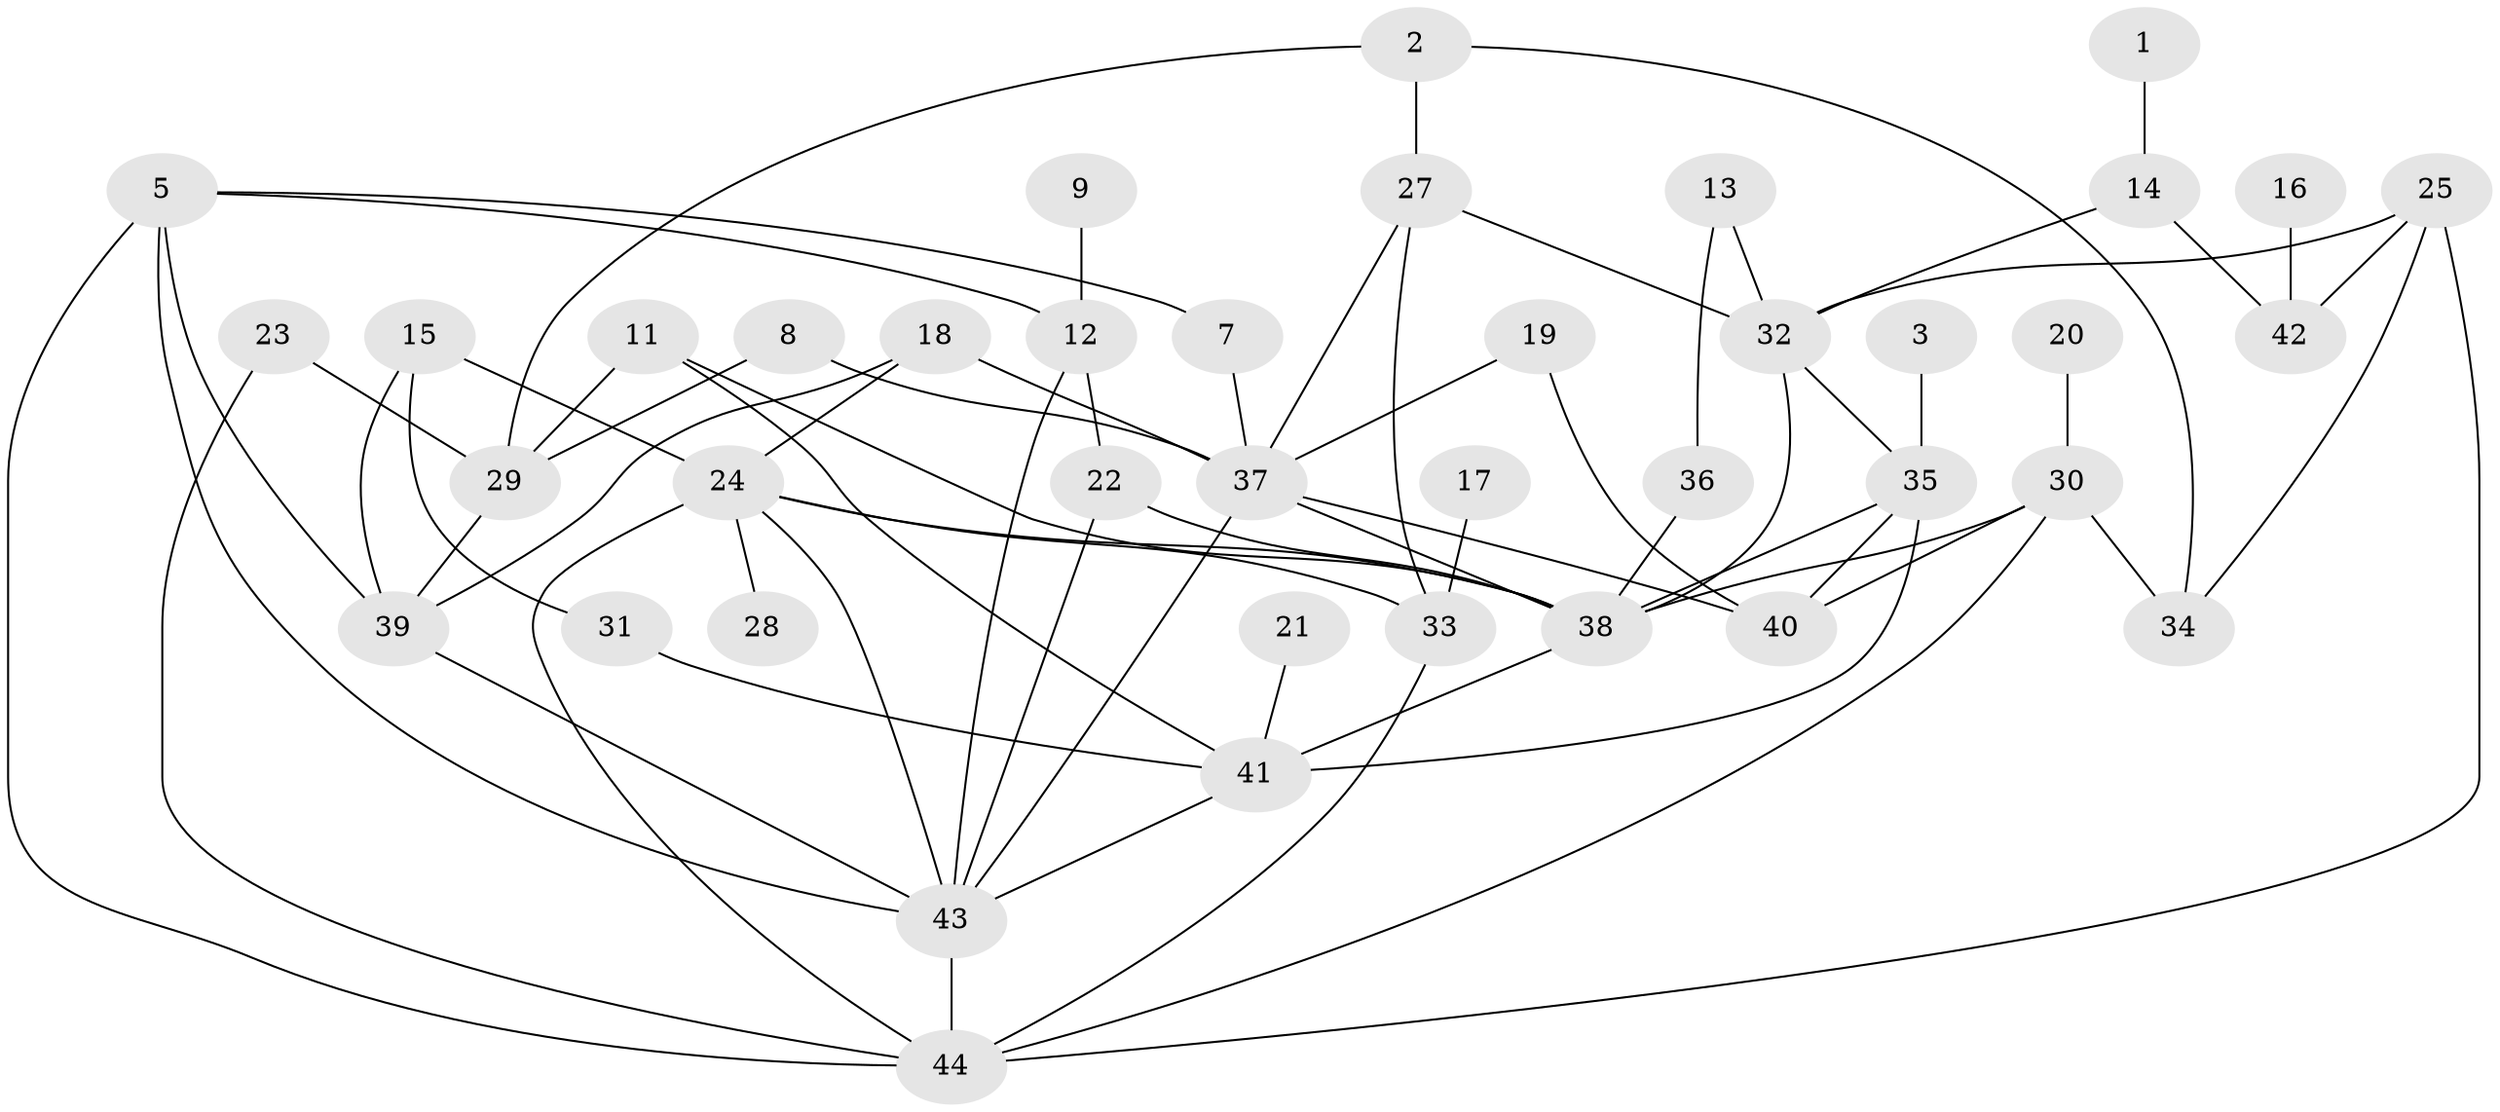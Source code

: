 // original degree distribution, {3: 0.18181818181818182, 5: 0.09090909090909091, 1: 0.13636363636363635, 2: 0.3181818181818182, 4: 0.19318181818181818, 0: 0.045454545454545456, 6: 0.022727272727272728, 8: 0.011363636363636364}
// Generated by graph-tools (version 1.1) at 2025/49/03/09/25 03:49:03]
// undirected, 40 vertices, 71 edges
graph export_dot {
graph [start="1"]
  node [color=gray90,style=filled];
  1;
  2;
  3;
  5;
  7;
  8;
  9;
  11;
  12;
  13;
  14;
  15;
  16;
  17;
  18;
  19;
  20;
  21;
  22;
  23;
  24;
  25;
  27;
  28;
  29;
  30;
  31;
  32;
  33;
  34;
  35;
  36;
  37;
  38;
  39;
  40;
  41;
  42;
  43;
  44;
  1 -- 14 [weight=1.0];
  2 -- 27 [weight=1.0];
  2 -- 29 [weight=1.0];
  2 -- 34 [weight=1.0];
  3 -- 35 [weight=1.0];
  5 -- 7 [weight=1.0];
  5 -- 12 [weight=1.0];
  5 -- 39 [weight=1.0];
  5 -- 43 [weight=1.0];
  5 -- 44 [weight=1.0];
  7 -- 37 [weight=1.0];
  8 -- 29 [weight=1.0];
  8 -- 37 [weight=1.0];
  9 -- 12 [weight=1.0];
  11 -- 29 [weight=1.0];
  11 -- 38 [weight=1.0];
  11 -- 41 [weight=1.0];
  12 -- 22 [weight=1.0];
  12 -- 43 [weight=1.0];
  13 -- 32 [weight=1.0];
  13 -- 36 [weight=1.0];
  14 -- 32 [weight=2.0];
  14 -- 42 [weight=1.0];
  15 -- 24 [weight=1.0];
  15 -- 31 [weight=1.0];
  15 -- 39 [weight=1.0];
  16 -- 42 [weight=1.0];
  17 -- 33 [weight=1.0];
  18 -- 24 [weight=1.0];
  18 -- 37 [weight=1.0];
  18 -- 39 [weight=1.0];
  19 -- 37 [weight=1.0];
  19 -- 40 [weight=1.0];
  20 -- 30 [weight=1.0];
  21 -- 41 [weight=1.0];
  22 -- 38 [weight=1.0];
  22 -- 43 [weight=1.0];
  23 -- 29 [weight=1.0];
  23 -- 44 [weight=1.0];
  24 -- 28 [weight=1.0];
  24 -- 33 [weight=1.0];
  24 -- 38 [weight=1.0];
  24 -- 43 [weight=1.0];
  24 -- 44 [weight=1.0];
  25 -- 32 [weight=1.0];
  25 -- 34 [weight=1.0];
  25 -- 42 [weight=1.0];
  25 -- 44 [weight=1.0];
  27 -- 32 [weight=1.0];
  27 -- 33 [weight=1.0];
  27 -- 37 [weight=1.0];
  29 -- 39 [weight=1.0];
  30 -- 34 [weight=1.0];
  30 -- 38 [weight=1.0];
  30 -- 40 [weight=1.0];
  30 -- 44 [weight=1.0];
  31 -- 41 [weight=1.0];
  32 -- 35 [weight=1.0];
  32 -- 38 [weight=2.0];
  33 -- 44 [weight=1.0];
  35 -- 38 [weight=1.0];
  35 -- 40 [weight=1.0];
  35 -- 41 [weight=1.0];
  36 -- 38 [weight=1.0];
  37 -- 38 [weight=1.0];
  37 -- 40 [weight=1.0];
  37 -- 43 [weight=1.0];
  38 -- 41 [weight=1.0];
  39 -- 43 [weight=1.0];
  41 -- 43 [weight=1.0];
  43 -- 44 [weight=1.0];
}
